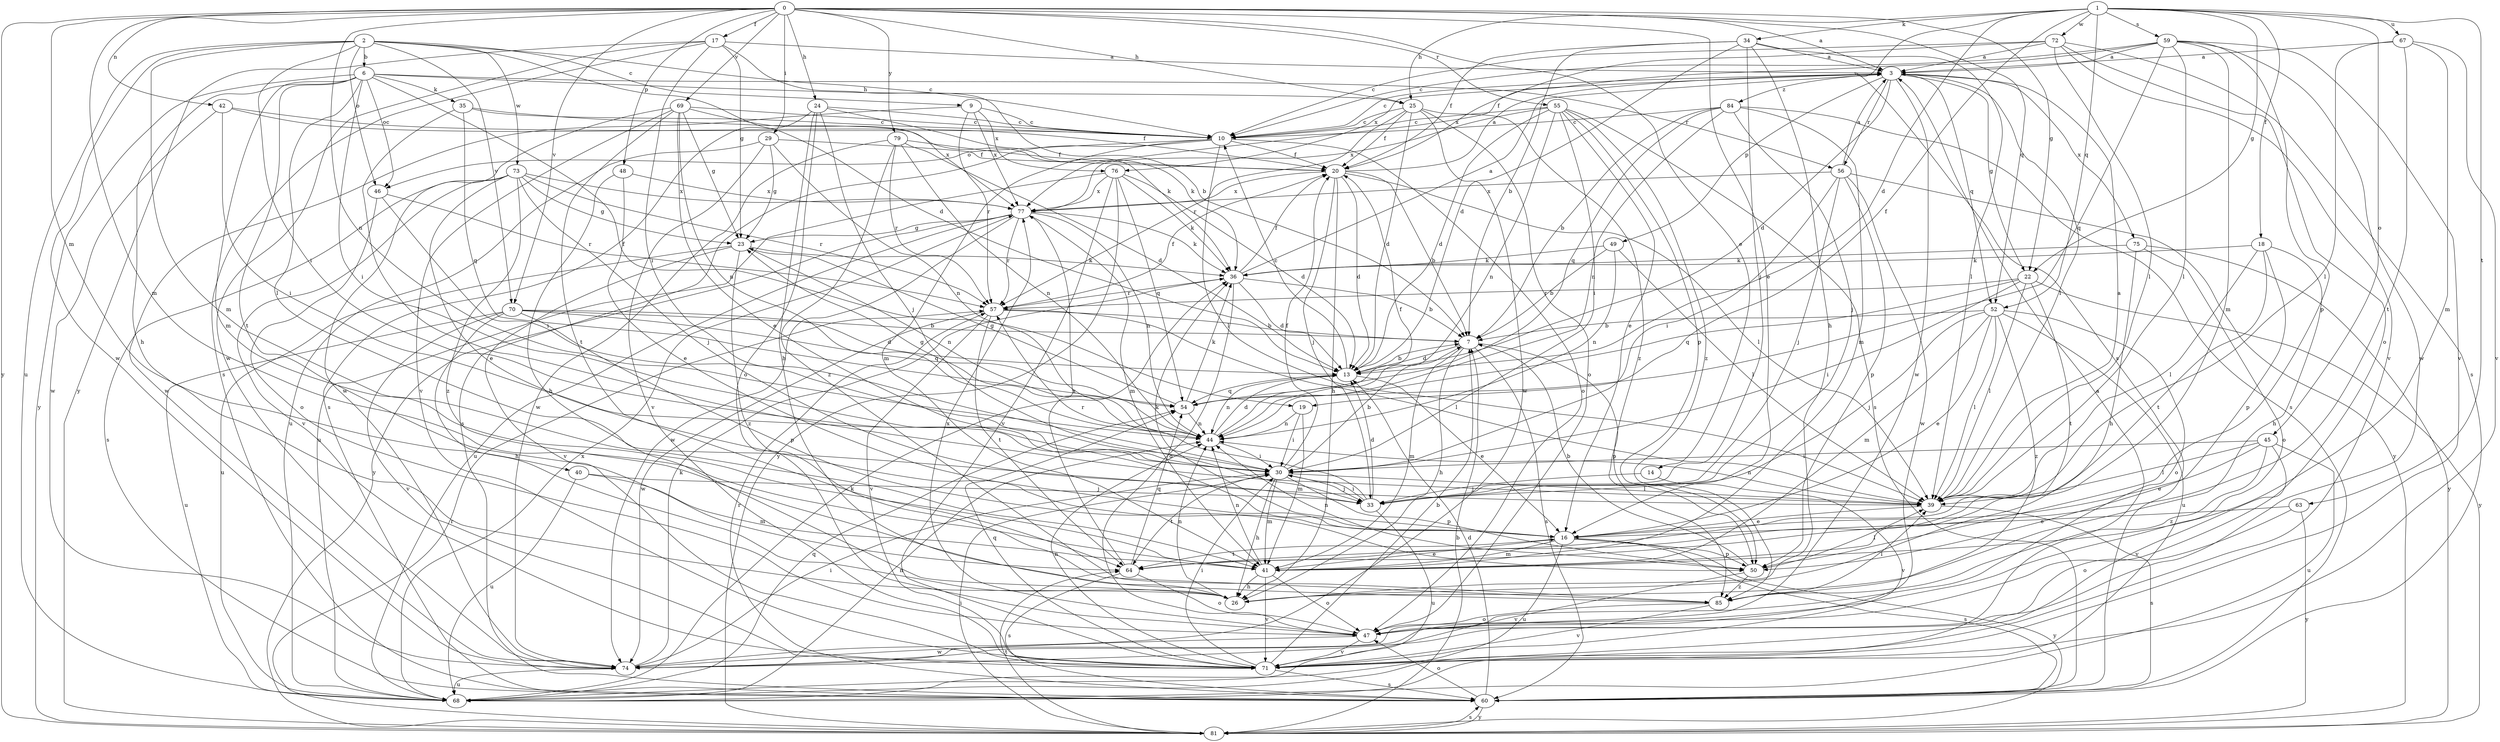 strict digraph  {
0;
1;
2;
3;
6;
7;
9;
10;
13;
14;
16;
17;
18;
19;
20;
22;
23;
24;
25;
26;
29;
30;
33;
34;
35;
36;
39;
40;
41;
42;
44;
45;
46;
47;
48;
49;
50;
52;
54;
55;
56;
57;
59;
60;
63;
64;
67;
68;
69;
70;
71;
72;
73;
74;
75;
76;
77;
79;
81;
84;
85;
0 -> 3  [label=a];
0 -> 14  [label=e];
0 -> 16  [label=e];
0 -> 17  [label=f];
0 -> 22  [label=g];
0 -> 24  [label=h];
0 -> 25  [label=h];
0 -> 29  [label=i];
0 -> 40  [label=m];
0 -> 41  [label=m];
0 -> 42  [label=n];
0 -> 44  [label=n];
0 -> 48  [label=p];
0 -> 52  [label=q];
0 -> 55  [label=r];
0 -> 69  [label=v];
0 -> 70  [label=v];
0 -> 79  [label=y];
0 -> 81  [label=y];
1 -> 13  [label=d];
1 -> 18  [label=f];
1 -> 19  [label=f];
1 -> 22  [label=g];
1 -> 25  [label=h];
1 -> 34  [label=k];
1 -> 45  [label=o];
1 -> 52  [label=q];
1 -> 59  [label=s];
1 -> 60  [label=s];
1 -> 63  [label=t];
1 -> 67  [label=u];
1 -> 72  [label=w];
2 -> 6  [label=b];
2 -> 9  [label=c];
2 -> 10  [label=c];
2 -> 13  [label=d];
2 -> 30  [label=i];
2 -> 41  [label=m];
2 -> 46  [label=o];
2 -> 68  [label=u];
2 -> 70  [label=v];
2 -> 73  [label=w];
2 -> 74  [label=w];
3 -> 10  [label=c];
3 -> 13  [label=d];
3 -> 22  [label=g];
3 -> 39  [label=l];
3 -> 49  [label=p];
3 -> 52  [label=q];
3 -> 56  [label=r];
3 -> 74  [label=w];
3 -> 75  [label=x];
3 -> 76  [label=x];
3 -> 84  [label=z];
6 -> 19  [label=f];
6 -> 25  [label=h];
6 -> 26  [label=h];
6 -> 30  [label=i];
6 -> 35  [label=k];
6 -> 39  [label=l];
6 -> 41  [label=m];
6 -> 46  [label=o];
6 -> 56  [label=r];
6 -> 64  [label=t];
6 -> 81  [label=y];
7 -> 13  [label=d];
7 -> 26  [label=h];
7 -> 41  [label=m];
7 -> 50  [label=p];
7 -> 60  [label=s];
9 -> 10  [label=c];
9 -> 57  [label=r];
9 -> 74  [label=w];
9 -> 76  [label=x];
9 -> 77  [label=x];
10 -> 20  [label=f];
10 -> 39  [label=l];
10 -> 41  [label=m];
10 -> 46  [label=o];
10 -> 47  [label=o];
10 -> 60  [label=s];
13 -> 7  [label=b];
13 -> 10  [label=c];
13 -> 16  [label=e];
13 -> 44  [label=n];
13 -> 54  [label=q];
14 -> 33  [label=j];
14 -> 71  [label=v];
16 -> 36  [label=k];
16 -> 41  [label=m];
16 -> 50  [label=p];
16 -> 60  [label=s];
16 -> 64  [label=t];
16 -> 68  [label=u];
16 -> 81  [label=y];
17 -> 3  [label=a];
17 -> 7  [label=b];
17 -> 23  [label=g];
17 -> 30  [label=i];
17 -> 60  [label=s];
17 -> 74  [label=w];
17 -> 81  [label=y];
18 -> 26  [label=h];
18 -> 36  [label=k];
18 -> 39  [label=l];
18 -> 50  [label=p];
18 -> 64  [label=t];
19 -> 30  [label=i];
19 -> 41  [label=m];
19 -> 44  [label=n];
20 -> 3  [label=a];
20 -> 7  [label=b];
20 -> 13  [label=d];
20 -> 26  [label=h];
20 -> 33  [label=j];
20 -> 39  [label=l];
20 -> 77  [label=x];
22 -> 30  [label=i];
22 -> 39  [label=l];
22 -> 54  [label=q];
22 -> 57  [label=r];
22 -> 64  [label=t];
22 -> 81  [label=y];
23 -> 36  [label=k];
23 -> 44  [label=n];
23 -> 68  [label=u];
23 -> 71  [label=v];
23 -> 85  [label=z];
24 -> 10  [label=c];
24 -> 26  [label=h];
24 -> 33  [label=j];
24 -> 36  [label=k];
24 -> 47  [label=o];
24 -> 60  [label=s];
25 -> 10  [label=c];
25 -> 13  [label=d];
25 -> 20  [label=f];
25 -> 47  [label=o];
25 -> 57  [label=r];
25 -> 74  [label=w];
25 -> 85  [label=z];
26 -> 44  [label=n];
29 -> 20  [label=f];
29 -> 23  [label=g];
29 -> 44  [label=n];
29 -> 68  [label=u];
29 -> 71  [label=v];
30 -> 7  [label=b];
30 -> 20  [label=f];
30 -> 26  [label=h];
30 -> 33  [label=j];
30 -> 39  [label=l];
30 -> 41  [label=m];
30 -> 50  [label=p];
30 -> 64  [label=t];
33 -> 13  [label=d];
33 -> 30  [label=i];
33 -> 57  [label=r];
33 -> 68  [label=u];
34 -> 3  [label=a];
34 -> 7  [label=b];
34 -> 13  [label=d];
34 -> 20  [label=f];
34 -> 26  [label=h];
34 -> 33  [label=j];
34 -> 39  [label=l];
35 -> 10  [label=c];
35 -> 36  [label=k];
35 -> 39  [label=l];
35 -> 54  [label=q];
36 -> 3  [label=a];
36 -> 7  [label=b];
36 -> 13  [label=d];
36 -> 20  [label=f];
36 -> 47  [label=o];
36 -> 57  [label=r];
39 -> 3  [label=a];
39 -> 16  [label=e];
39 -> 44  [label=n];
39 -> 60  [label=s];
40 -> 33  [label=j];
40 -> 41  [label=m];
40 -> 68  [label=u];
41 -> 16  [label=e];
41 -> 26  [label=h];
41 -> 44  [label=n];
41 -> 47  [label=o];
41 -> 71  [label=v];
42 -> 10  [label=c];
42 -> 20  [label=f];
42 -> 30  [label=i];
42 -> 74  [label=w];
44 -> 13  [label=d];
44 -> 20  [label=f];
44 -> 23  [label=g];
44 -> 30  [label=i];
45 -> 16  [label=e];
45 -> 30  [label=i];
45 -> 39  [label=l];
45 -> 68  [label=u];
45 -> 71  [label=v];
45 -> 85  [label=z];
46 -> 30  [label=i];
46 -> 47  [label=o];
46 -> 57  [label=r];
47 -> 71  [label=v];
47 -> 74  [label=w];
47 -> 77  [label=x];
48 -> 16  [label=e];
48 -> 26  [label=h];
48 -> 77  [label=x];
49 -> 7  [label=b];
49 -> 36  [label=k];
49 -> 39  [label=l];
49 -> 44  [label=n];
50 -> 7  [label=b];
50 -> 39  [label=l];
50 -> 44  [label=n];
50 -> 71  [label=v];
50 -> 85  [label=z];
52 -> 7  [label=b];
52 -> 16  [label=e];
52 -> 33  [label=j];
52 -> 39  [label=l];
52 -> 41  [label=m];
52 -> 47  [label=o];
52 -> 68  [label=u];
52 -> 85  [label=z];
54 -> 23  [label=g];
54 -> 36  [label=k];
54 -> 44  [label=n];
55 -> 10  [label=c];
55 -> 13  [label=d];
55 -> 16  [label=e];
55 -> 30  [label=i];
55 -> 44  [label=n];
55 -> 50  [label=p];
55 -> 60  [label=s];
55 -> 77  [label=x];
55 -> 85  [label=z];
56 -> 3  [label=a];
56 -> 30  [label=i];
56 -> 33  [label=j];
56 -> 50  [label=p];
56 -> 74  [label=w];
56 -> 77  [label=x];
56 -> 81  [label=y];
57 -> 7  [label=b];
57 -> 20  [label=f];
57 -> 39  [label=l];
57 -> 64  [label=t];
57 -> 71  [label=v];
57 -> 74  [label=w];
59 -> 3  [label=a];
59 -> 10  [label=c];
59 -> 39  [label=l];
59 -> 41  [label=m];
59 -> 50  [label=p];
59 -> 54  [label=q];
59 -> 71  [label=v];
59 -> 74  [label=w];
59 -> 77  [label=x];
60 -> 13  [label=d];
60 -> 47  [label=o];
60 -> 57  [label=r];
60 -> 81  [label=y];
63 -> 16  [label=e];
63 -> 47  [label=o];
63 -> 81  [label=y];
64 -> 47  [label=o];
64 -> 54  [label=q];
64 -> 60  [label=s];
64 -> 77  [label=x];
67 -> 3  [label=a];
67 -> 39  [label=l];
67 -> 41  [label=m];
67 -> 64  [label=t];
67 -> 71  [label=v];
68 -> 3  [label=a];
68 -> 36  [label=k];
68 -> 44  [label=n];
68 -> 54  [label=q];
68 -> 77  [label=x];
69 -> 10  [label=c];
69 -> 16  [label=e];
69 -> 23  [label=g];
69 -> 44  [label=n];
69 -> 64  [label=t];
69 -> 71  [label=v];
69 -> 74  [label=w];
69 -> 77  [label=x];
70 -> 7  [label=b];
70 -> 13  [label=d];
70 -> 26  [label=h];
70 -> 50  [label=p];
70 -> 54  [label=q];
70 -> 68  [label=u];
70 -> 71  [label=v];
71 -> 7  [label=b];
71 -> 30  [label=i];
71 -> 44  [label=n];
71 -> 54  [label=q];
71 -> 60  [label=s];
72 -> 3  [label=a];
72 -> 10  [label=c];
72 -> 20  [label=f];
72 -> 39  [label=l];
72 -> 47  [label=o];
72 -> 60  [label=s];
72 -> 71  [label=v];
73 -> 16  [label=e];
73 -> 23  [label=g];
73 -> 33  [label=j];
73 -> 57  [label=r];
73 -> 60  [label=s];
73 -> 71  [label=v];
73 -> 77  [label=x];
73 -> 85  [label=z];
74 -> 30  [label=i];
74 -> 36  [label=k];
74 -> 68  [label=u];
75 -> 26  [label=h];
75 -> 36  [label=k];
75 -> 47  [label=o];
75 -> 81  [label=y];
76 -> 13  [label=d];
76 -> 36  [label=k];
76 -> 54  [label=q];
76 -> 68  [label=u];
76 -> 71  [label=v];
76 -> 77  [label=x];
76 -> 81  [label=y];
77 -> 23  [label=g];
77 -> 36  [label=k];
77 -> 41  [label=m];
77 -> 44  [label=n];
77 -> 57  [label=r];
77 -> 68  [label=u];
77 -> 74  [label=w];
77 -> 81  [label=y];
79 -> 13  [label=d];
79 -> 20  [label=f];
79 -> 44  [label=n];
79 -> 57  [label=r];
79 -> 74  [label=w];
79 -> 85  [label=z];
81 -> 7  [label=b];
81 -> 30  [label=i];
81 -> 57  [label=r];
81 -> 60  [label=s];
81 -> 64  [label=t];
84 -> 7  [label=b];
84 -> 10  [label=c];
84 -> 33  [label=j];
84 -> 41  [label=m];
84 -> 44  [label=n];
84 -> 54  [label=q];
84 -> 60  [label=s];
85 -> 39  [label=l];
85 -> 47  [label=o];
85 -> 71  [label=v];
}
